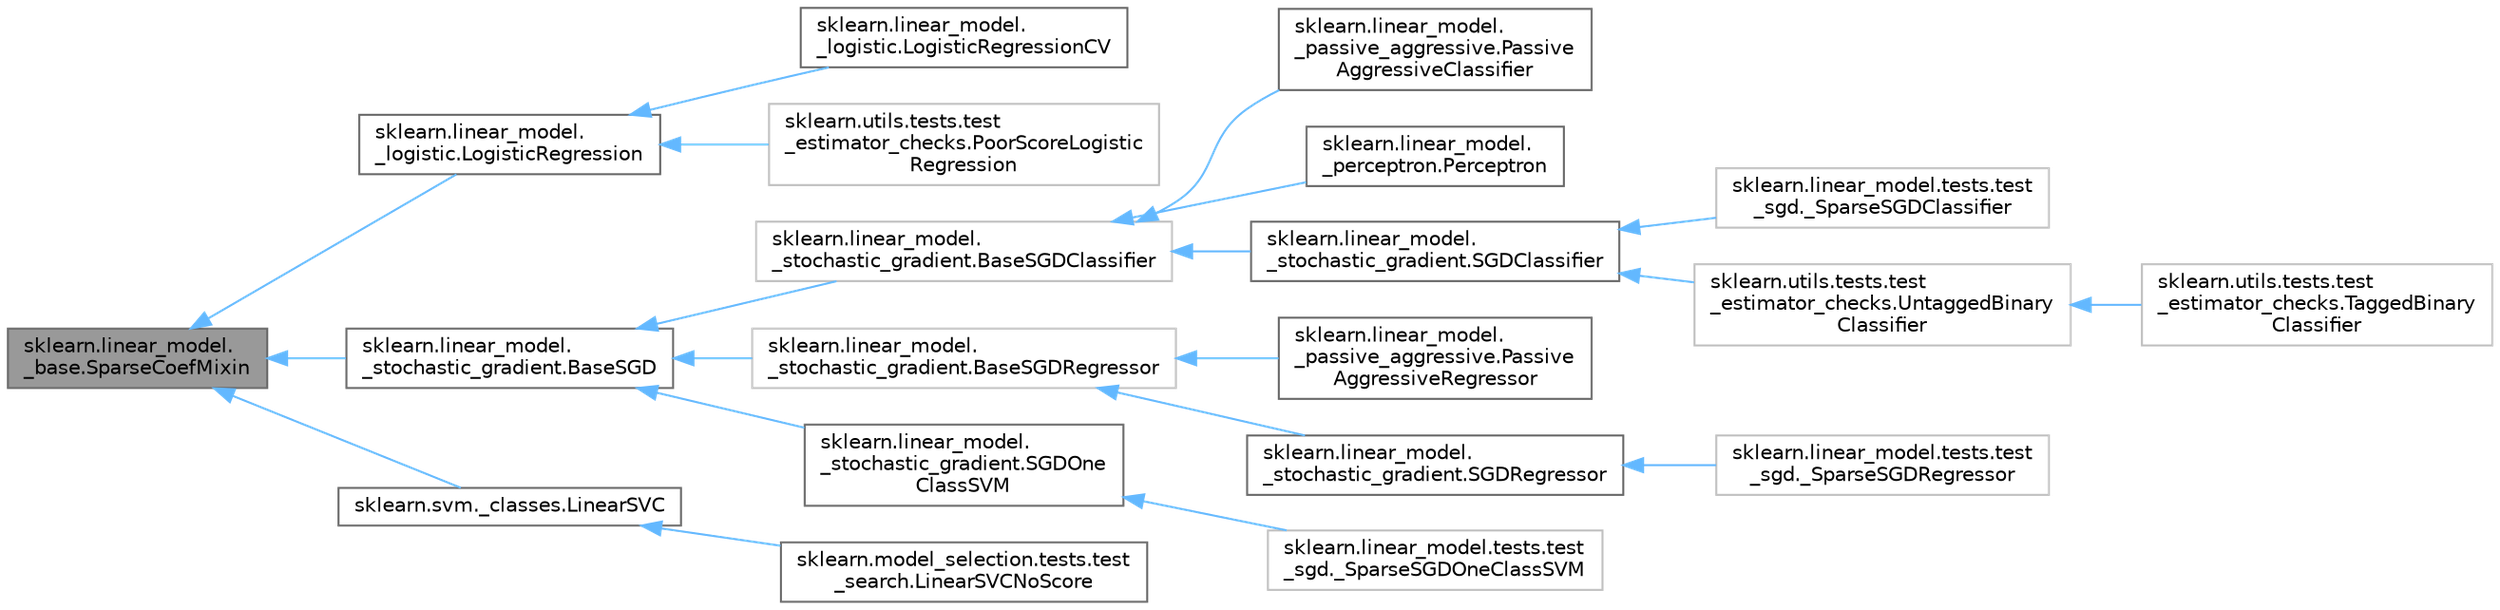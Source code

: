 digraph "sklearn.linear_model._base.SparseCoefMixin"
{
 // LATEX_PDF_SIZE
  bgcolor="transparent";
  edge [fontname=Helvetica,fontsize=10,labelfontname=Helvetica,labelfontsize=10];
  node [fontname=Helvetica,fontsize=10,shape=box,height=0.2,width=0.4];
  rankdir="LR";
  Node1 [id="Node000001",label="sklearn.linear_model.\l_base.SparseCoefMixin",height=0.2,width=0.4,color="gray40", fillcolor="grey60", style="filled", fontcolor="black",tooltip=" "];
  Node1 -> Node2 [id="edge20_Node000001_Node000002",dir="back",color="steelblue1",style="solid",tooltip=" "];
  Node2 [id="Node000002",label="sklearn.linear_model.\l_logistic.LogisticRegression",height=0.2,width=0.4,color="gray40", fillcolor="white", style="filled",URL="$d6/d65/classsklearn_1_1linear__model_1_1__logistic_1_1LogisticRegression.html",tooltip=" "];
  Node2 -> Node3 [id="edge21_Node000002_Node000003",dir="back",color="steelblue1",style="solid",tooltip=" "];
  Node3 [id="Node000003",label="sklearn.linear_model.\l_logistic.LogisticRegressionCV",height=0.2,width=0.4,color="gray40", fillcolor="white", style="filled",URL="$d0/dae/classsklearn_1_1linear__model_1_1__logistic_1_1LogisticRegressionCV.html",tooltip=" "];
  Node2 -> Node4 [id="edge22_Node000002_Node000004",dir="back",color="steelblue1",style="solid",tooltip=" "];
  Node4 [id="Node000004",label="sklearn.utils.tests.test\l_estimator_checks.PoorScoreLogistic\lRegression",height=0.2,width=0.4,color="grey75", fillcolor="white", style="filled",URL="$d3/d8e/classsklearn_1_1utils_1_1tests_1_1test__estimator__checks_1_1PoorScoreLogisticRegression.html",tooltip=" "];
  Node1 -> Node5 [id="edge23_Node000001_Node000005",dir="back",color="steelblue1",style="solid",tooltip=" "];
  Node5 [id="Node000005",label="sklearn.linear_model.\l_stochastic_gradient.BaseSGD",height=0.2,width=0.4,color="gray40", fillcolor="white", style="filled",URL="$d6/d2f/classsklearn_1_1linear__model_1_1__stochastic__gradient_1_1BaseSGD.html",tooltip=" "];
  Node5 -> Node6 [id="edge24_Node000005_Node000006",dir="back",color="steelblue1",style="solid",tooltip=" "];
  Node6 [id="Node000006",label="sklearn.linear_model.\l_stochastic_gradient.BaseSGDClassifier",height=0.2,width=0.4,color="grey75", fillcolor="white", style="filled",URL="$d2/def/classsklearn_1_1linear__model_1_1__stochastic__gradient_1_1BaseSGDClassifier.html",tooltip=" "];
  Node6 -> Node7 [id="edge25_Node000006_Node000007",dir="back",color="steelblue1",style="solid",tooltip=" "];
  Node7 [id="Node000007",label="sklearn.linear_model.\l_passive_aggressive.Passive\lAggressiveClassifier",height=0.2,width=0.4,color="gray40", fillcolor="white", style="filled",URL="$d5/d46/classsklearn_1_1linear__model_1_1__passive__aggressive_1_1PassiveAggressiveClassifier.html",tooltip=" "];
  Node6 -> Node8 [id="edge26_Node000006_Node000008",dir="back",color="steelblue1",style="solid",tooltip=" "];
  Node8 [id="Node000008",label="sklearn.linear_model.\l_perceptron.Perceptron",height=0.2,width=0.4,color="gray40", fillcolor="white", style="filled",URL="$db/dfd/classsklearn_1_1linear__model_1_1__perceptron_1_1Perceptron.html",tooltip=" "];
  Node6 -> Node9 [id="edge27_Node000006_Node000009",dir="back",color="steelblue1",style="solid",tooltip=" "];
  Node9 [id="Node000009",label="sklearn.linear_model.\l_stochastic_gradient.SGDClassifier",height=0.2,width=0.4,color="gray40", fillcolor="white", style="filled",URL="$d7/d82/classsklearn_1_1linear__model_1_1__stochastic__gradient_1_1SGDClassifier.html",tooltip=" "];
  Node9 -> Node10 [id="edge28_Node000009_Node000010",dir="back",color="steelblue1",style="solid",tooltip=" "];
  Node10 [id="Node000010",label="sklearn.linear_model.tests.test\l_sgd._SparseSGDClassifier",height=0.2,width=0.4,color="grey75", fillcolor="white", style="filled",URL="$d0/dec/classsklearn_1_1linear__model_1_1tests_1_1test__sgd_1_1__SparseSGDClassifier.html",tooltip=" "];
  Node9 -> Node11 [id="edge29_Node000009_Node000011",dir="back",color="steelblue1",style="solid",tooltip=" "];
  Node11 [id="Node000011",label="sklearn.utils.tests.test\l_estimator_checks.UntaggedBinary\lClassifier",height=0.2,width=0.4,color="grey75", fillcolor="white", style="filled",URL="$df/da1/classsklearn_1_1utils_1_1tests_1_1test__estimator__checks_1_1UntaggedBinaryClassifier.html",tooltip=" "];
  Node11 -> Node12 [id="edge30_Node000011_Node000012",dir="back",color="steelblue1",style="solid",tooltip=" "];
  Node12 [id="Node000012",label="sklearn.utils.tests.test\l_estimator_checks.TaggedBinary\lClassifier",height=0.2,width=0.4,color="grey75", fillcolor="white", style="filled",URL="$dc/d77/classsklearn_1_1utils_1_1tests_1_1test__estimator__checks_1_1TaggedBinaryClassifier.html",tooltip=" "];
  Node5 -> Node13 [id="edge31_Node000005_Node000013",dir="back",color="steelblue1",style="solid",tooltip=" "];
  Node13 [id="Node000013",label="sklearn.linear_model.\l_stochastic_gradient.BaseSGDRegressor",height=0.2,width=0.4,color="grey75", fillcolor="white", style="filled",URL="$d1/d08/classsklearn_1_1linear__model_1_1__stochastic__gradient_1_1BaseSGDRegressor.html",tooltip=" "];
  Node13 -> Node14 [id="edge32_Node000013_Node000014",dir="back",color="steelblue1",style="solid",tooltip=" "];
  Node14 [id="Node000014",label="sklearn.linear_model.\l_passive_aggressive.Passive\lAggressiveRegressor",height=0.2,width=0.4,color="gray40", fillcolor="white", style="filled",URL="$d9/dc6/classsklearn_1_1linear__model_1_1__passive__aggressive_1_1PassiveAggressiveRegressor.html",tooltip=" "];
  Node13 -> Node15 [id="edge33_Node000013_Node000015",dir="back",color="steelblue1",style="solid",tooltip=" "];
  Node15 [id="Node000015",label="sklearn.linear_model.\l_stochastic_gradient.SGDRegressor",height=0.2,width=0.4,color="gray40", fillcolor="white", style="filled",URL="$d2/d26/classsklearn_1_1linear__model_1_1__stochastic__gradient_1_1SGDRegressor.html",tooltip=" "];
  Node15 -> Node16 [id="edge34_Node000015_Node000016",dir="back",color="steelblue1",style="solid",tooltip=" "];
  Node16 [id="Node000016",label="sklearn.linear_model.tests.test\l_sgd._SparseSGDRegressor",height=0.2,width=0.4,color="grey75", fillcolor="white", style="filled",URL="$d1/d45/classsklearn_1_1linear__model_1_1tests_1_1test__sgd_1_1__SparseSGDRegressor.html",tooltip=" "];
  Node5 -> Node17 [id="edge35_Node000005_Node000017",dir="back",color="steelblue1",style="solid",tooltip=" "];
  Node17 [id="Node000017",label="sklearn.linear_model.\l_stochastic_gradient.SGDOne\lClassSVM",height=0.2,width=0.4,color="gray40", fillcolor="white", style="filled",URL="$d6/dba/classsklearn_1_1linear__model_1_1__stochastic__gradient_1_1SGDOneClassSVM.html",tooltip=" "];
  Node17 -> Node18 [id="edge36_Node000017_Node000018",dir="back",color="steelblue1",style="solid",tooltip=" "];
  Node18 [id="Node000018",label="sklearn.linear_model.tests.test\l_sgd._SparseSGDOneClassSVM",height=0.2,width=0.4,color="grey75", fillcolor="white", style="filled",URL="$de/dd8/classsklearn_1_1linear__model_1_1tests_1_1test__sgd_1_1__SparseSGDOneClassSVM.html",tooltip=" "];
  Node1 -> Node19 [id="edge37_Node000001_Node000019",dir="back",color="steelblue1",style="solid",tooltip=" "];
  Node19 [id="Node000019",label="sklearn.svm._classes.LinearSVC",height=0.2,width=0.4,color="gray40", fillcolor="white", style="filled",URL="$d3/d45/classsklearn_1_1svm_1_1__classes_1_1LinearSVC.html",tooltip=" "];
  Node19 -> Node20 [id="edge38_Node000019_Node000020",dir="back",color="steelblue1",style="solid",tooltip=" "];
  Node20 [id="Node000020",label="sklearn.model_selection.tests.test\l_search.LinearSVCNoScore",height=0.2,width=0.4,color="gray40", fillcolor="white", style="filled",URL="$d5/d0d/classsklearn_1_1model__selection_1_1tests_1_1test__search_1_1LinearSVCNoScore.html",tooltip=" "];
}
